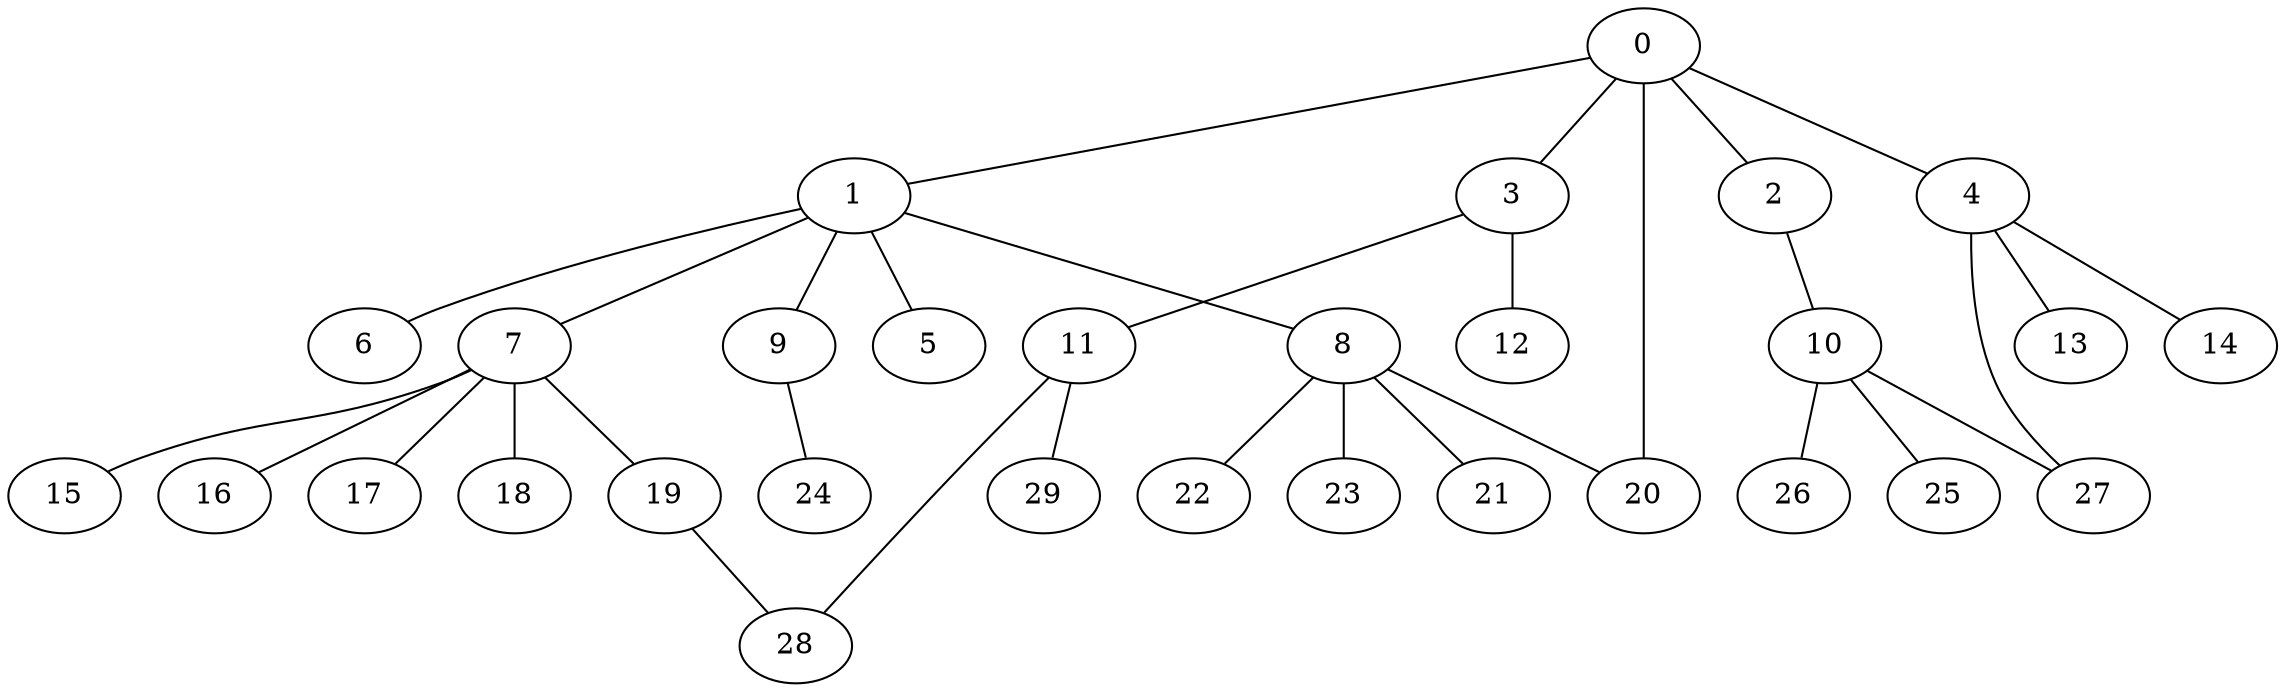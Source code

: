 
graph graphname {
    0 -- 1
0 -- 2
0 -- 3
0 -- 4
0 -- 20
1 -- 5
1 -- 6
1 -- 7
1 -- 8
1 -- 9
2 -- 10
3 -- 11
3 -- 12
4 -- 13
4 -- 14
4 -- 27
7 -- 15
7 -- 16
7 -- 17
7 -- 18
7 -- 19
8 -- 20
8 -- 21
8 -- 22
8 -- 23
9 -- 24
10 -- 25
10 -- 27
10 -- 26
11 -- 28
11 -- 29
19 -- 28

}
